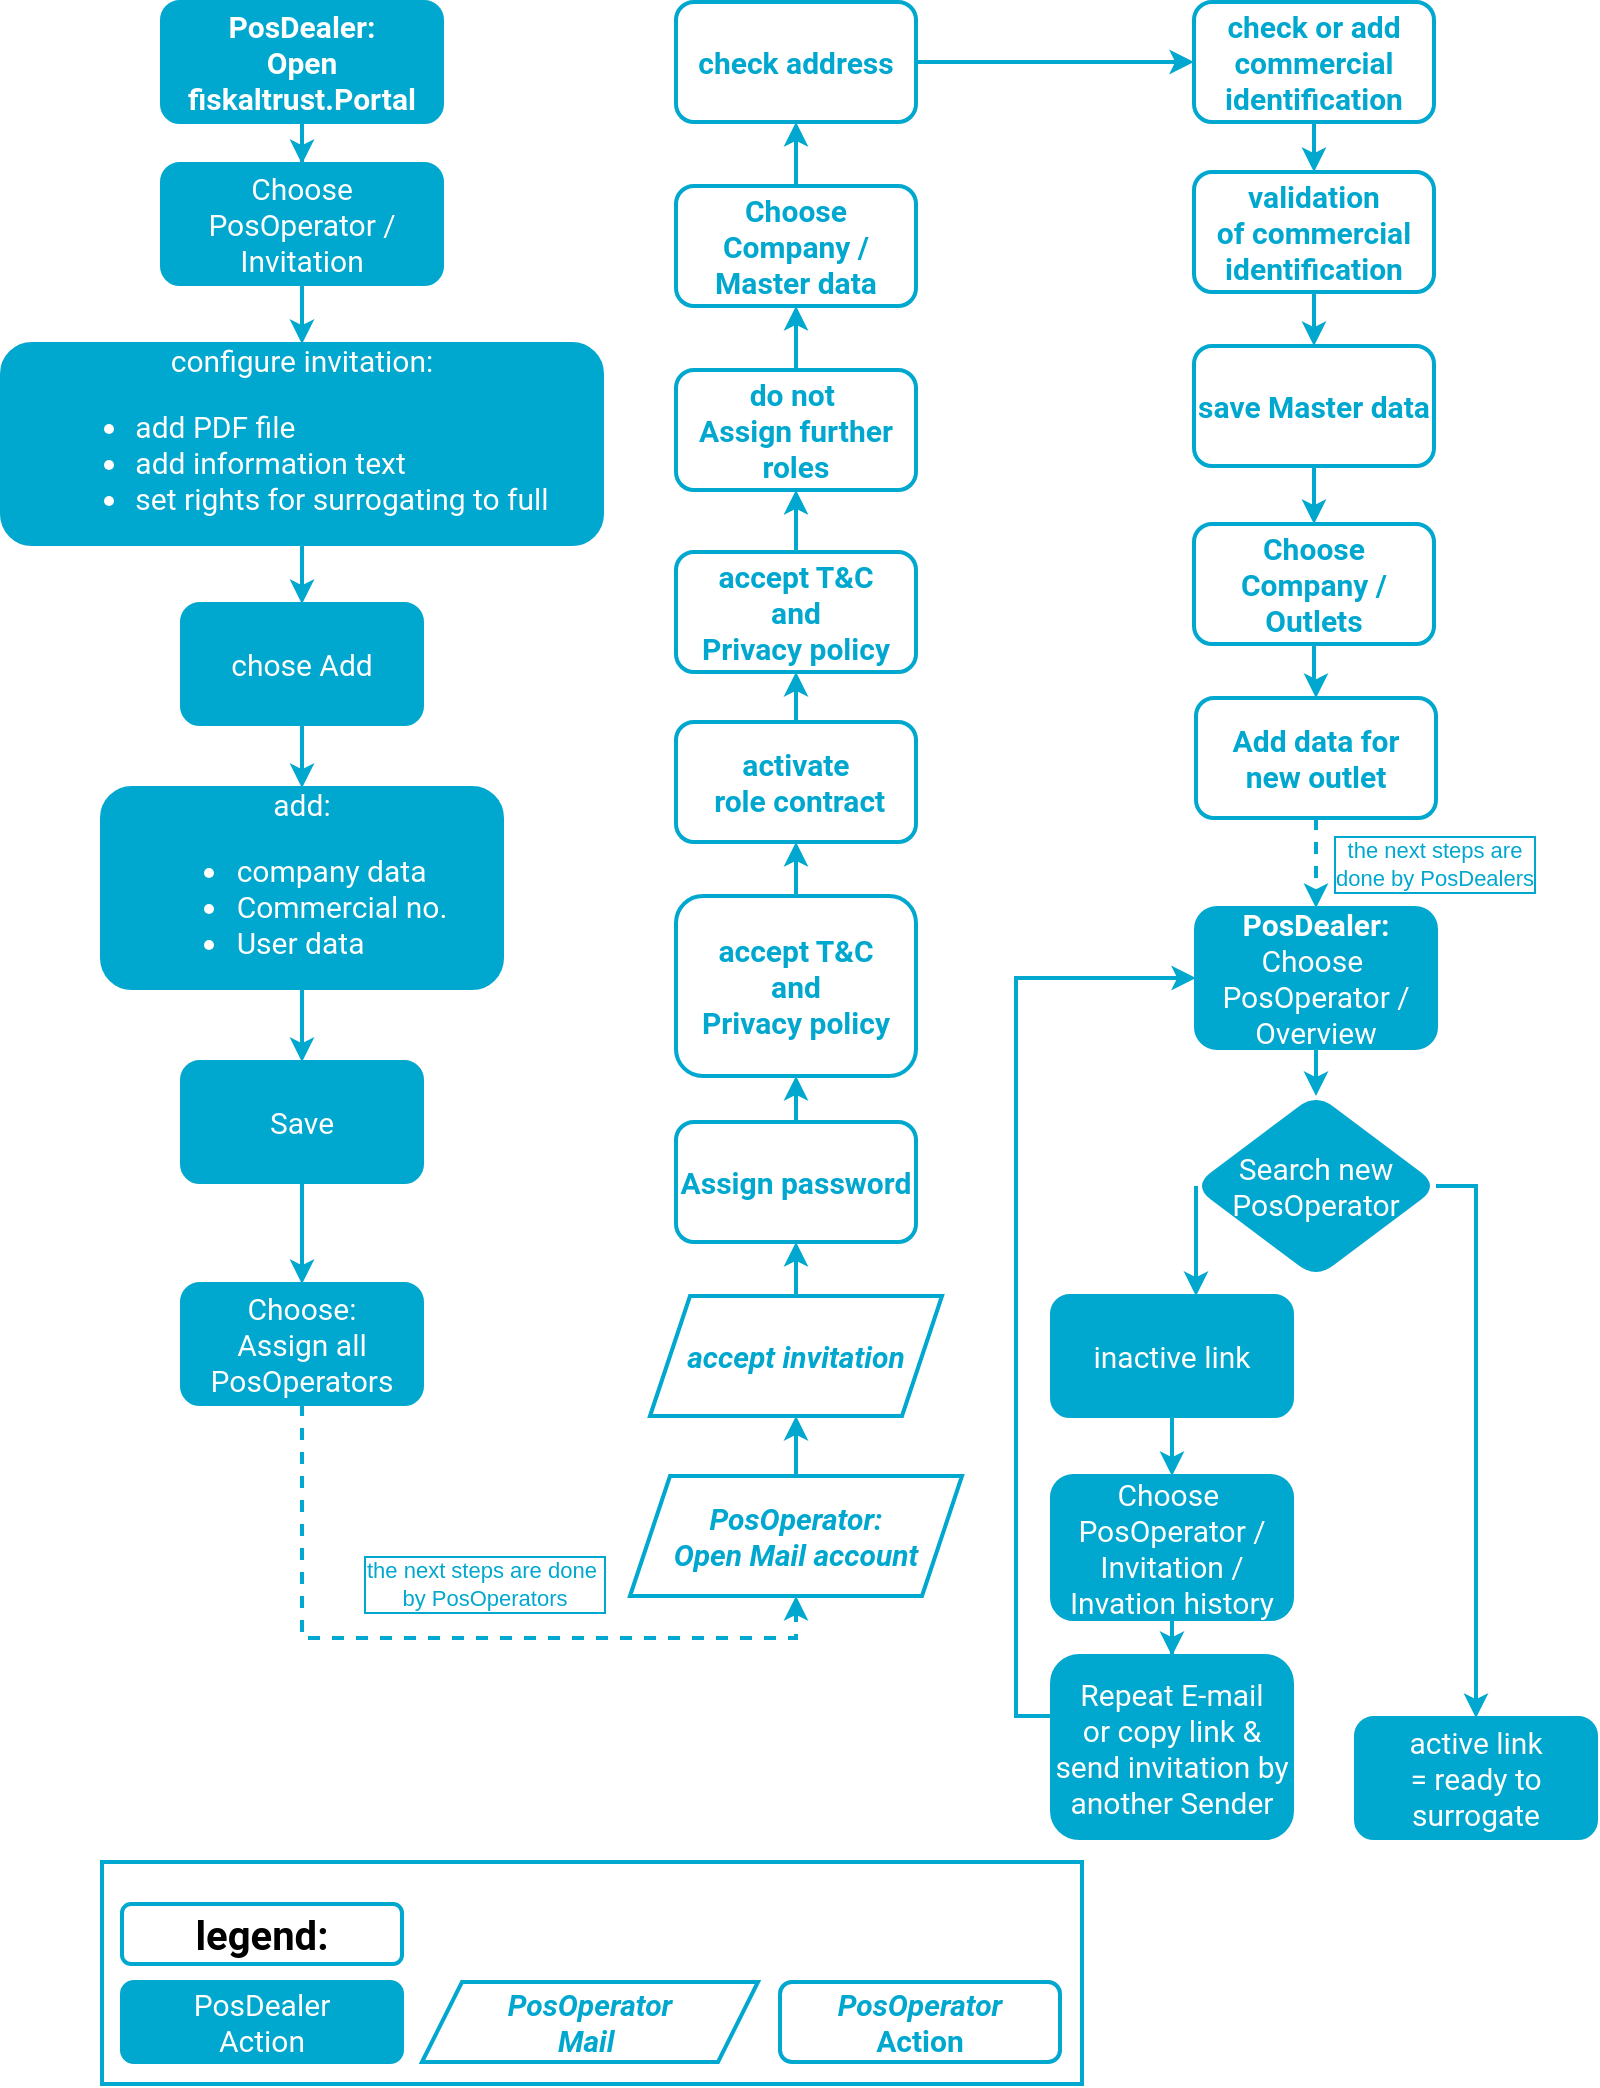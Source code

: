 <mxfile version="15.8.7" type="device"><diagram id="C5RBs43oDa-KdzZeNtuy" name="Page-1"><mxGraphModel dx="1929" dy="857" grid="1" gridSize="10" guides="1" tooltips="1" connect="1" arrows="1" fold="1" page="1" pageScale="1" pageWidth="827" pageHeight="1169" math="0" shadow="0"><root><mxCell id="WIyWlLk6GJQsqaUBKTNV-0"/><mxCell id="WIyWlLk6GJQsqaUBKTNV-1" parent="WIyWlLk6GJQsqaUBKTNV-0"/><mxCell id="Mn3AqxcqX_a29lvz7Gvl-0" value="" style="edgeStyle=orthogonalEdgeStyle;rounded=0;orthogonalLoop=1;jettySize=auto;html=1;fontFamily=Roboto;fontSize=24;fontColor=#00A7CE;strokeColor=#00A7CE;strokeWidth=2;" parent="WIyWlLk6GJQsqaUBKTNV-1" source="Mn3AqxcqX_a29lvz7Gvl-1" target="Mn3AqxcqX_a29lvz7Gvl-3" edge="1"><mxGeometry relative="1" as="geometry"/></mxCell><mxCell id="Mn3AqxcqX_a29lvz7Gvl-1" value="&lt;span style=&quot;font-weight: 700&quot;&gt;PosDealer:&lt;/span&gt;&lt;br style=&quot;font-weight: 700&quot;&gt;&lt;span style=&quot;font-weight: 700&quot;&gt;Open fiskaltrust.Portal&lt;/span&gt;&lt;span style=&quot;font-weight: 700 ; font-size: 15px&quot;&gt;&lt;br&gt;&lt;/span&gt;" style="whiteSpace=wrap;html=1;rounded=1;fontColor=#FFFFFF;strokeColor=#00A7CE;fillColor=#00A7CE;fontFamily=Roboto;fontSize=15;strokeWidth=2;" parent="WIyWlLk6GJQsqaUBKTNV-1" vertex="1"><mxGeometry x="-730" y="119" width="140" height="60" as="geometry"/></mxCell><mxCell id="Mn3AqxcqX_a29lvz7Gvl-18" value="" style="edgeStyle=orthogonalEdgeStyle;rounded=0;orthogonalLoop=1;jettySize=auto;html=1;fontColor=#00A7CE;strokeColor=#00A7CE;strokeWidth=2;" parent="WIyWlLk6GJQsqaUBKTNV-1" source="Mn3AqxcqX_a29lvz7Gvl-3" target="Mn3AqxcqX_a29lvz7Gvl-17" edge="1"><mxGeometry relative="1" as="geometry"/></mxCell><mxCell id="Mn3AqxcqX_a29lvz7Gvl-3" value="Choose&lt;br&gt;PosOperator / Invitation" style="whiteSpace=wrap;html=1;rounded=1;fontFamily=Roboto;fontSize=15;fontColor=#FFFFFF;strokeColor=#00A7CE;fillColor=#00A7CE;strokeWidth=2;" parent="WIyWlLk6GJQsqaUBKTNV-1" vertex="1"><mxGeometry x="-730" y="200" width="140" height="60" as="geometry"/></mxCell><mxCell id="Mn3AqxcqX_a29lvz7Gvl-20" value="" style="edgeStyle=orthogonalEdgeStyle;rounded=0;orthogonalLoop=1;jettySize=auto;html=1;fontColor=#00A7CE;strokeColor=#00A7CE;strokeWidth=2;" parent="WIyWlLk6GJQsqaUBKTNV-1" source="Mn3AqxcqX_a29lvz7Gvl-17" target="Mn3AqxcqX_a29lvz7Gvl-19" edge="1"><mxGeometry relative="1" as="geometry"/></mxCell><mxCell id="Mn3AqxcqX_a29lvz7Gvl-17" value="configure invitation:&lt;br&gt;&lt;ul&gt;&lt;li style=&quot;text-align: left&quot;&gt;&lt;span&gt;add PDF file&lt;/span&gt;&lt;br&gt;&lt;/li&gt;&lt;li style=&quot;text-align: left&quot;&gt;add information&amp;nbsp;text&lt;/li&gt;&lt;li style=&quot;text-align: left&quot;&gt;set rights for surrogating to full&lt;/li&gt;&lt;/ul&gt;" style="whiteSpace=wrap;html=1;rounded=1;fontFamily=Roboto;fontSize=15;fontColor=#FFFFFF;strokeColor=#00A7CE;fillColor=#00A7CE;strokeWidth=2;" parent="WIyWlLk6GJQsqaUBKTNV-1" vertex="1"><mxGeometry x="-810" y="290" width="300" height="100" as="geometry"/></mxCell><mxCell id="Mn3AqxcqX_a29lvz7Gvl-95" value="" style="edgeStyle=orthogonalEdgeStyle;rounded=0;orthogonalLoop=1;jettySize=auto;html=1;fontColor=#00A7CE;strokeColor=#00A7CE;strokeWidth=2;" parent="WIyWlLk6GJQsqaUBKTNV-1" source="Mn3AqxcqX_a29lvz7Gvl-19" target="Mn3AqxcqX_a29lvz7Gvl-21" edge="1"><mxGeometry relative="1" as="geometry"/></mxCell><mxCell id="Mn3AqxcqX_a29lvz7Gvl-19" value="chose Add" style="whiteSpace=wrap;html=1;rounded=1;fontFamily=Roboto;fontSize=15;fontColor=#FFFFFF;strokeColor=#00A7CE;fillColor=#00A7CE;strokeWidth=2;" parent="WIyWlLk6GJQsqaUBKTNV-1" vertex="1"><mxGeometry x="-720" y="420" width="120" height="60" as="geometry"/></mxCell><mxCell id="Mn3AqxcqX_a29lvz7Gvl-96" value="" style="edgeStyle=orthogonalEdgeStyle;rounded=0;orthogonalLoop=1;jettySize=auto;html=1;fontColor=#00A7CE;strokeColor=#00A7CE;strokeWidth=2;" parent="WIyWlLk6GJQsqaUBKTNV-1" source="Mn3AqxcqX_a29lvz7Gvl-21" target="Mn3AqxcqX_a29lvz7Gvl-23" edge="1"><mxGeometry relative="1" as="geometry"/></mxCell><mxCell id="Mn3AqxcqX_a29lvz7Gvl-21" value="add:&lt;br&gt;&lt;ul&gt;&lt;li style=&quot;text-align: left&quot;&gt;company data&lt;/li&gt;&lt;li style=&quot;text-align: left&quot;&gt;Commercial no.&lt;/li&gt;&lt;li style=&quot;text-align: left&quot;&gt;User data&lt;/li&gt;&lt;/ul&gt;" style="whiteSpace=wrap;html=1;rounded=1;fontFamily=Roboto;fontSize=15;fontColor=#FFFFFF;strokeColor=#00A7CE;fillColor=#00A7CE;strokeWidth=2;" parent="WIyWlLk6GJQsqaUBKTNV-1" vertex="1"><mxGeometry x="-760" y="512" width="200" height="100" as="geometry"/></mxCell><mxCell id="Mn3AqxcqX_a29lvz7Gvl-26" value="" style="edgeStyle=orthogonalEdgeStyle;rounded=0;orthogonalLoop=1;jettySize=auto;html=1;fontColor=#00A7CE;strokeColor=#00A7CE;strokeWidth=2;" parent="WIyWlLk6GJQsqaUBKTNV-1" source="Mn3AqxcqX_a29lvz7Gvl-23" target="Mn3AqxcqX_a29lvz7Gvl-25" edge="1"><mxGeometry relative="1" as="geometry"/></mxCell><mxCell id="Mn3AqxcqX_a29lvz7Gvl-23" value="Save" style="whiteSpace=wrap;html=1;rounded=1;fontFamily=Roboto;fontSize=15;fontColor=#FFFFFF;strokeColor=#00A7CE;fillColor=#00A7CE;strokeWidth=2;" parent="WIyWlLk6GJQsqaUBKTNV-1" vertex="1"><mxGeometry x="-720" y="649" width="120" height="60" as="geometry"/></mxCell><mxCell id="Mn3AqxcqX_a29lvz7Gvl-97" value="" style="edgeStyle=orthogonalEdgeStyle;rounded=0;orthogonalLoop=1;jettySize=auto;html=1;fontColor=#00A7CE;strokeColor=#00A7CE;strokeWidth=2;dashed=1;" parent="WIyWlLk6GJQsqaUBKTNV-1" source="Mn3AqxcqX_a29lvz7Gvl-25" target="Mn3AqxcqX_a29lvz7Gvl-34" edge="1"><mxGeometry relative="1" as="geometry"><Array as="points"><mxPoint x="-660" y="937"/></Array></mxGeometry></mxCell><mxCell id="ZRFN3C4wDWSNYqObKdDk-2" value="&lt;font&gt;the next steps are done&amp;nbsp;&lt;br&gt;by PosOperators&lt;/font&gt;" style="edgeLabel;html=1;align=center;verticalAlign=middle;resizable=0;points=[];labelBorderColor=#00A7CE;labelBackgroundColor=none;fontColor=#00A7CE;" parent="Mn3AqxcqX_a29lvz7Gvl-97" vertex="1" connectable="0"><mxGeometry x="-0.172" y="1" relative="1" as="geometry"><mxPoint x="48" y="-26" as="offset"/></mxGeometry></mxCell><mxCell id="Mn3AqxcqX_a29lvz7Gvl-25" value="Choose:&lt;br&gt;Assign all PosOperators" style="whiteSpace=wrap;html=1;rounded=1;fontFamily=Roboto;fontSize=15;fontColor=#FFFFFF;strokeColor=#00A7CE;fillColor=#00A7CE;strokeWidth=2;" parent="WIyWlLk6GJQsqaUBKTNV-1" vertex="1"><mxGeometry x="-720" y="760" width="120" height="60" as="geometry"/></mxCell><mxCell id="Mn3AqxcqX_a29lvz7Gvl-33" value="" style="edgeStyle=orthogonalEdgeStyle;rounded=0;orthogonalLoop=1;jettySize=auto;html=1;fontFamily=Roboto;fontSize=24;fontColor=#00A7CE;strokeColor=#00A7CE;strokeWidth=2;" parent="WIyWlLk6GJQsqaUBKTNV-1" source="Mn3AqxcqX_a29lvz7Gvl-34" target="Mn3AqxcqX_a29lvz7Gvl-36" edge="1"><mxGeometry relative="1" as="geometry"/></mxCell><mxCell id="Mn3AqxcqX_a29lvz7Gvl-34" value="PosOperator:&lt;br&gt;Open Mail account" style="shape=parallelogram;perimeter=parallelogramPerimeter;whiteSpace=wrap;html=1;fixedSize=1;labelBackgroundColor=#;fontFamily=Roboto;fontSize=15;fontColor=#00A7CE;strokeColor=#00A7CE;fillColor=none;fontStyle=3;strokeWidth=2;" parent="WIyWlLk6GJQsqaUBKTNV-1" vertex="1"><mxGeometry x="-496" y="856" width="166" height="60" as="geometry"/></mxCell><mxCell id="Mn3AqxcqX_a29lvz7Gvl-35" value="" style="edgeStyle=orthogonalEdgeStyle;rounded=0;orthogonalLoop=1;jettySize=auto;html=1;fontFamily=Roboto;fontSize=24;fontColor=#00A7CE;strokeColor=#00A7CE;strokeWidth=2;exitX=0.5;exitY=0;exitDx=0;exitDy=0;" parent="WIyWlLk6GJQsqaUBKTNV-1" source="Mn3AqxcqX_a29lvz7Gvl-36" target="Mn3AqxcqX_a29lvz7Gvl-38" edge="1"><mxGeometry relative="1" as="geometry"><mxPoint x="-414.0" y="796" as="sourcePoint"/></mxGeometry></mxCell><mxCell id="Mn3AqxcqX_a29lvz7Gvl-36" value="accept invitation" style="shape=parallelogram;perimeter=parallelogramPerimeter;whiteSpace=wrap;html=1;fixedSize=1;labelBackgroundColor=#;fontFamily=Roboto;fontSize=15;fontColor=#00A7CE;strokeColor=#00A7CE;fillColor=none;fontStyle=3;strokeWidth=2;" parent="WIyWlLk6GJQsqaUBKTNV-1" vertex="1"><mxGeometry x="-486" y="766" width="146" height="60" as="geometry"/></mxCell><mxCell id="Mn3AqxcqX_a29lvz7Gvl-37" value="" style="edgeStyle=orthogonalEdgeStyle;rounded=0;orthogonalLoop=1;jettySize=auto;html=1;fontFamily=Roboto;fontSize=24;fontColor=#00A7CE;strokeColor=#00A7CE;strokeWidth=2;" parent="WIyWlLk6GJQsqaUBKTNV-1" source="Mn3AqxcqX_a29lvz7Gvl-38" target="Mn3AqxcqX_a29lvz7Gvl-40" edge="1"><mxGeometry relative="1" as="geometry"/></mxCell><mxCell id="Mn3AqxcqX_a29lvz7Gvl-38" value="Assign password" style="whiteSpace=wrap;html=1;rounded=1;fontFamily=Roboto;fontSize=15;fontColor=#00A7CE;fontStyle=1;strokeColor=#00A7CE;strokeWidth=2;" parent="WIyWlLk6GJQsqaUBKTNV-1" vertex="1"><mxGeometry x="-473" y="679" width="120" height="60" as="geometry"/></mxCell><mxCell id="Mn3AqxcqX_a29lvz7Gvl-39" value="" style="edgeStyle=orthogonalEdgeStyle;rounded=0;orthogonalLoop=1;jettySize=auto;html=1;strokeColor=#00A7CE;strokeWidth=2;" parent="WIyWlLk6GJQsqaUBKTNV-1" source="Mn3AqxcqX_a29lvz7Gvl-40" target="Mn3AqxcqX_a29lvz7Gvl-50" edge="1"><mxGeometry relative="1" as="geometry"/></mxCell><mxCell id="Mn3AqxcqX_a29lvz7Gvl-40" value="accept T&amp;amp;C&lt;br&gt;and &lt;br&gt;Privacy policy" style="whiteSpace=wrap;html=1;rounded=1;fontFamily=Roboto;fontSize=15;fontColor=#00A7CE;fontStyle=1;strokeColor=#00A7CE;strokeWidth=2;" parent="WIyWlLk6GJQsqaUBKTNV-1" vertex="1"><mxGeometry x="-473" y="566" width="120" height="90" as="geometry"/></mxCell><mxCell id="Mn3AqxcqX_a29lvz7Gvl-99" value="" style="edgeStyle=orthogonalEdgeStyle;rounded=0;orthogonalLoop=1;jettySize=auto;html=1;fontColor=#00A7CE;strokeColor=#00A7CE;strokeWidth=2;" parent="WIyWlLk6GJQsqaUBKTNV-1" source="Mn3AqxcqX_a29lvz7Gvl-42" target="Mn3AqxcqX_a29lvz7Gvl-44" edge="1"><mxGeometry relative="1" as="geometry"/></mxCell><mxCell id="Mn3AqxcqX_a29lvz7Gvl-42" value="Choose Company / Master data" style="whiteSpace=wrap;html=1;rounded=1;fontFamily=Roboto;fontSize=15;fontColor=#00A7CE;fontStyle=1;strokeColor=#00A7CE;strokeWidth=2;" parent="WIyWlLk6GJQsqaUBKTNV-1" vertex="1"><mxGeometry x="-473" y="211" width="120" height="60" as="geometry"/></mxCell><mxCell id="Mn3AqxcqX_a29lvz7Gvl-103" value="" style="edgeStyle=orthogonalEdgeStyle;rounded=0;orthogonalLoop=1;jettySize=auto;html=1;fontColor=#00A7CE;strokeColor=#00A7CE;strokeWidth=2;entryX=0.5;entryY=0;entryDx=0;entryDy=0;" parent="WIyWlLk6GJQsqaUBKTNV-1" source="Mn3AqxcqX_a29lvz7Gvl-46" target="puUZkzGOgNQU4tXlGvYH-48" edge="1"><mxGeometry relative="1" as="geometry"><mxPoint x="-225.0" y="153" as="targetPoint"/></mxGeometry></mxCell><mxCell id="Mn3AqxcqX_a29lvz7Gvl-46" value="check or add commercial identification" style="whiteSpace=wrap;html=1;rounded=1;fontFamily=Roboto;fontSize=15;fontColor=#00A7CE;fontStyle=1;strokeColor=#00A7CE;strokeWidth=2;" parent="WIyWlLk6GJQsqaUBKTNV-1" vertex="1"><mxGeometry x="-214" y="119" width="120" height="60" as="geometry"/></mxCell><mxCell id="Mn3AqxcqX_a29lvz7Gvl-49" value="" style="edgeStyle=orthogonalEdgeStyle;rounded=0;orthogonalLoop=1;jettySize=auto;html=1;fontColor=#00A7CE;strokeColor=#00A7CE;strokeWidth=2;" parent="WIyWlLk6GJQsqaUBKTNV-1" source="Mn3AqxcqX_a29lvz7Gvl-50" target="Mn3AqxcqX_a29lvz7Gvl-52" edge="1"><mxGeometry relative="1" as="geometry"/></mxCell><mxCell id="Mn3AqxcqX_a29lvz7Gvl-50" value="activate&lt;br&gt;&amp;nbsp;role contract" style="whiteSpace=wrap;html=1;rounded=1;fontFamily=Roboto;fontSize=15;fontColor=#00A7CE;fontStyle=1;strokeColor=#00A7CE;strokeWidth=2;" parent="WIyWlLk6GJQsqaUBKTNV-1" vertex="1"><mxGeometry x="-473" y="479" width="120" height="60" as="geometry"/></mxCell><mxCell id="Mn3AqxcqX_a29lvz7Gvl-51" value="" style="edgeStyle=orthogonalEdgeStyle;rounded=0;orthogonalLoop=1;jettySize=auto;html=1;fontColor=#00A7CE;strokeColor=#00A7CE;strokeWidth=2;" parent="WIyWlLk6GJQsqaUBKTNV-1" source="Mn3AqxcqX_a29lvz7Gvl-52" target="Mn3AqxcqX_a29lvz7Gvl-54" edge="1"><mxGeometry relative="1" as="geometry"/></mxCell><mxCell id="Mn3AqxcqX_a29lvz7Gvl-52" value="&lt;span&gt;accept T&amp;amp;C&lt;/span&gt;&lt;br&gt;&lt;span&gt;and &lt;br&gt;Privacy policy&lt;/span&gt;" style="whiteSpace=wrap;html=1;rounded=1;fontFamily=Roboto;fontSize=15;fontColor=#00A7CE;fontStyle=1;strokeColor=#00A7CE;strokeWidth=2;" parent="WIyWlLk6GJQsqaUBKTNV-1" vertex="1"><mxGeometry x="-473" y="394" width="120" height="60" as="geometry"/></mxCell><mxCell id="Mn3AqxcqX_a29lvz7Gvl-101" value="" style="edgeStyle=orthogonalEdgeStyle;rounded=0;orthogonalLoop=1;jettySize=auto;html=1;fontColor=#00A7CE;strokeColor=#00A7CE;strokeWidth=2;" parent="WIyWlLk6GJQsqaUBKTNV-1" source="Mn3AqxcqX_a29lvz7Gvl-54" target="Mn3AqxcqX_a29lvz7Gvl-42" edge="1"><mxGeometry relative="1" as="geometry"/></mxCell><mxCell id="Mn3AqxcqX_a29lvz7Gvl-54" value="&lt;h4&gt;do not&amp;nbsp;&lt;br&gt;Assign further roles&lt;/h4&gt;" style="whiteSpace=wrap;html=1;rounded=1;fontFamily=Roboto;fontSize=15;fontColor=#00A7CE;fontStyle=1;strokeColor=#00A7CE;strokeWidth=2;" parent="WIyWlLk6GJQsqaUBKTNV-1" vertex="1"><mxGeometry x="-473" y="303" width="120" height="60" as="geometry"/></mxCell><mxCell id="Mn3AqxcqX_a29lvz7Gvl-100" value="" style="edgeStyle=orthogonalEdgeStyle;rounded=0;orthogonalLoop=1;jettySize=auto;html=1;fontColor=#00A7CE;strokeColor=#00A7CE;strokeWidth=2;" parent="WIyWlLk6GJQsqaUBKTNV-1" source="Mn3AqxcqX_a29lvz7Gvl-44" target="Mn3AqxcqX_a29lvz7Gvl-46" edge="1"><mxGeometry relative="1" as="geometry"/></mxCell><mxCell id="Mn3AqxcqX_a29lvz7Gvl-44" value="check address" style="whiteSpace=wrap;html=1;rounded=1;fontFamily=Roboto;fontSize=15;fontColor=#00A7CE;fontStyle=1;strokeColor=#00A7CE;strokeWidth=2;" parent="WIyWlLk6GJQsqaUBKTNV-1" vertex="1"><mxGeometry x="-473" y="119" width="120" height="60" as="geometry"/></mxCell><mxCell id="puUZkzGOgNQU4tXlGvYH-16" value="" style="group" parent="WIyWlLk6GJQsqaUBKTNV-1" vertex="1" connectable="0"><mxGeometry x="-760" y="1049" width="490" height="111" as="geometry"/></mxCell><mxCell id="puUZkzGOgNQU4tXlGvYH-17" value="" style="rounded=0;whiteSpace=wrap;html=1;fillColor=none;strokeWidth=2;strokeColor=#00A7CE;" parent="puUZkzGOgNQU4tXlGvYH-16" vertex="1"><mxGeometry width="490" height="111" as="geometry"/></mxCell><mxCell id="puUZkzGOgNQU4tXlGvYH-18" value="&lt;span style=&quot;font-size: 15px&quot;&gt;PosDealer&lt;br&gt;Action&lt;/span&gt;" style="whiteSpace=wrap;html=1;rounded=1;fontFamily=Roboto;fontSize=15;fontColor=#FFFFFF;strokeColor=#00A7CE;fillColor=#00A7CE;strokeWidth=2;" parent="puUZkzGOgNQU4tXlGvYH-16" vertex="1"><mxGeometry x="10" y="60" width="140" height="40" as="geometry"/></mxCell><mxCell id="puUZkzGOgNQU4tXlGvYH-19" value="&lt;i&gt;PosOperator&lt;br&gt;&lt;/i&gt;Action" style="whiteSpace=wrap;html=1;rounded=1;fontFamily=Roboto;fontStyle=1;fontSize=15;fontColor=#00A7CE;strokeColor=#00A7CE;strokeWidth=2;" parent="puUZkzGOgNQU4tXlGvYH-16" vertex="1"><mxGeometry x="339" y="60" width="140" height="40" as="geometry"/></mxCell><mxCell id="puUZkzGOgNQU4tXlGvYH-20" value="&lt;font style=&quot;font-size: 20px&quot;&gt;legend:&lt;/font&gt;" style="whiteSpace=wrap;html=1;rounded=1;fontFamily=Roboto;fontStyle=1;fontSize=15;strokeWidth=2;strokeColor=#00A7CE;" parent="puUZkzGOgNQU4tXlGvYH-16" vertex="1"><mxGeometry x="10" y="21" width="140" height="30" as="geometry"/></mxCell><mxCell id="puUZkzGOgNQU4tXlGvYH-21" value="PosOperator&lt;br&gt;Mail&amp;nbsp;" style="shape=parallelogram;perimeter=parallelogramPerimeter;whiteSpace=wrap;html=1;fixedSize=1;labelBackgroundColor=#;fontFamily=Roboto;fontSize=15;fontColor=#00A7CE;strokeColor=#00A7CE;fillColor=none;fontStyle=3;strokeWidth=2;" parent="puUZkzGOgNQU4tXlGvYH-16" vertex="1"><mxGeometry x="160" y="60" width="168" height="40" as="geometry"/></mxCell><mxCell id="puUZkzGOgNQU4tXlGvYH-45" value="" style="edgeStyle=orthogonalEdgeStyle;rounded=0;orthogonalLoop=1;jettySize=auto;html=1;strokeColor=#00A7CE;strokeWidth=2;" parent="WIyWlLk6GJQsqaUBKTNV-1" source="puUZkzGOgNQU4tXlGvYH-46" target="puUZkzGOgNQU4tXlGvYH-62" edge="1"><mxGeometry relative="1" as="geometry"/></mxCell><mxCell id="puUZkzGOgNQU4tXlGvYH-46" value="save Master data" style="whiteSpace=wrap;html=1;rounded=1;fontFamily=Roboto;fontSize=15;fontColor=#00A7CE;fontStyle=1;strokeColor=#00A7CE;strokeWidth=2;" parent="WIyWlLk6GJQsqaUBKTNV-1" vertex="1"><mxGeometry x="-214" y="291" width="120" height="60" as="geometry"/></mxCell><mxCell id="puUZkzGOgNQU4tXlGvYH-47" value="" style="edgeStyle=orthogonalEdgeStyle;rounded=0;orthogonalLoop=1;jettySize=auto;html=1;fontColor=#00A7CE;strokeColor=#00A7CE;strokeWidth=2;entryX=0.5;entryY=0;entryDx=0;entryDy=0;" parent="WIyWlLk6GJQsqaUBKTNV-1" source="puUZkzGOgNQU4tXlGvYH-48" target="puUZkzGOgNQU4tXlGvYH-46" edge="1"><mxGeometry relative="1" as="geometry"><mxPoint x="-144" y="389" as="targetPoint"/></mxGeometry></mxCell><mxCell id="puUZkzGOgNQU4tXlGvYH-48" value="validation&lt;br&gt;of commercial identification" style="whiteSpace=wrap;html=1;rounded=1;fontFamily=Roboto;fontSize=15;fontColor=#00A7CE;fontStyle=1;strokeColor=#00A7CE;strokeWidth=2;" parent="WIyWlLk6GJQsqaUBKTNV-1" vertex="1"><mxGeometry x="-214" y="204" width="120" height="60" as="geometry"/></mxCell><mxCell id="puUZkzGOgNQU4tXlGvYH-49" value="" style="edgeStyle=orthogonalEdgeStyle;rounded=0;orthogonalLoop=1;jettySize=auto;html=1;fontColor=#00A7CE;strokeColor=#00A7CE;strokeWidth=2;" parent="WIyWlLk6GJQsqaUBKTNV-1" source="puUZkzGOgNQU4tXlGvYH-50" target="puUZkzGOgNQU4tXlGvYH-53" edge="1"><mxGeometry relative="1" as="geometry"/></mxCell><mxCell id="puUZkzGOgNQU4tXlGvYH-50" value="&lt;span style=&quot;font-weight: 700&quot;&gt;PosDealer:&lt;br&gt;&lt;/span&gt;Choose&amp;nbsp;&lt;br&gt;PosOperator / Overview" style="whiteSpace=wrap;html=1;rounded=1;fontFamily=Roboto;fontSize=15;fontColor=#FFFFFF;strokeColor=#00A7CE;fillColor=#00A7CE;strokeWidth=2;" parent="WIyWlLk6GJQsqaUBKTNV-1" vertex="1"><mxGeometry x="-213" y="572" width="120" height="70" as="geometry"/></mxCell><mxCell id="puUZkzGOgNQU4tXlGvYH-51" value="" style="edgeStyle=orthogonalEdgeStyle;rounded=0;orthogonalLoop=1;jettySize=auto;html=1;fontColor=#00A7CE;strokeColor=#00A7CE;strokeWidth=2;startArrow=none;exitX=0;exitY=0.5;exitDx=0;exitDy=0;" parent="WIyWlLk6GJQsqaUBKTNV-1" source="puUZkzGOgNQU4tXlGvYH-53" target="puUZkzGOgNQU4tXlGvYH-55" edge="1"><mxGeometry relative="1" as="geometry"><mxPoint x="-153" y="757" as="sourcePoint"/><Array as="points"><mxPoint x="-213" y="797"/></Array></mxGeometry></mxCell><mxCell id="puUZkzGOgNQU4tXlGvYH-52" style="edgeStyle=orthogonalEdgeStyle;rounded=0;orthogonalLoop=1;jettySize=auto;html=1;exitX=1;exitY=0.5;exitDx=0;exitDy=0;entryX=0.5;entryY=0;entryDx=0;entryDy=0;fontColor=#00A7CE;strokeColor=#00A7CE;strokeWidth=2;" parent="WIyWlLk6GJQsqaUBKTNV-1" source="puUZkzGOgNQU4tXlGvYH-53" target="puUZkzGOgNQU4tXlGvYH-60" edge="1"><mxGeometry relative="1" as="geometry"><mxPoint x="-67" y="994.66" as="targetPoint"/></mxGeometry></mxCell><mxCell id="puUZkzGOgNQU4tXlGvYH-53" value="Search new PosOperator" style="rhombus;whiteSpace=wrap;html=1;rounded=1;fontFamily=Roboto;fontSize=15;fontColor=#FFFFFF;strokeColor=#00A7CE;fillColor=#00A7CE;strokeWidth=2;" parent="WIyWlLk6GJQsqaUBKTNV-1" vertex="1"><mxGeometry x="-213" y="666" width="120" height="90" as="geometry"/></mxCell><mxCell id="puUZkzGOgNQU4tXlGvYH-54" value="" style="edgeStyle=orthogonalEdgeStyle;rounded=0;orthogonalLoop=1;jettySize=auto;html=1;fontColor=#00A7CE;strokeColor=#00A7CE;strokeWidth=2;" parent="WIyWlLk6GJQsqaUBKTNV-1" source="puUZkzGOgNQU4tXlGvYH-55" target="puUZkzGOgNQU4tXlGvYH-57" edge="1"><mxGeometry relative="1" as="geometry"/></mxCell><mxCell id="puUZkzGOgNQU4tXlGvYH-55" value="inactive link" style="whiteSpace=wrap;html=1;rounded=1;fontFamily=Roboto;fontSize=15;fontColor=#FFFFFF;strokeColor=#00A7CE;fillColor=#00A7CE;strokeWidth=2;" parent="WIyWlLk6GJQsqaUBKTNV-1" vertex="1"><mxGeometry x="-285" y="766" width="120" height="60" as="geometry"/></mxCell><mxCell id="puUZkzGOgNQU4tXlGvYH-56" value="" style="edgeStyle=orthogonalEdgeStyle;rounded=0;orthogonalLoop=1;jettySize=auto;html=1;fontColor=#00A7CE;strokeColor=#00A7CE;strokeWidth=2;" parent="WIyWlLk6GJQsqaUBKTNV-1" source="puUZkzGOgNQU4tXlGvYH-57" target="puUZkzGOgNQU4tXlGvYH-59" edge="1"><mxGeometry relative="1" as="geometry"/></mxCell><mxCell id="puUZkzGOgNQU4tXlGvYH-57" value="Choose&amp;nbsp;&lt;br&gt;PosOperator / Invitation / Invation history" style="whiteSpace=wrap;html=1;rounded=1;fontFamily=Roboto;fontSize=15;fontColor=#FFFFFF;strokeColor=#00A7CE;fillColor=#00A7CE;strokeWidth=2;" parent="WIyWlLk6GJQsqaUBKTNV-1" vertex="1"><mxGeometry x="-285" y="856" width="120" height="71.5" as="geometry"/></mxCell><mxCell id="puUZkzGOgNQU4tXlGvYH-58" value="" style="edgeStyle=orthogonalEdgeStyle;rounded=0;orthogonalLoop=1;jettySize=auto;html=1;fontColor=#00A7CE;strokeColor=#00A7CE;strokeWidth=2;exitX=0;exitY=0.5;exitDx=0;exitDy=0;entryX=0;entryY=0.5;entryDx=0;entryDy=0;" parent="WIyWlLk6GJQsqaUBKTNV-1" source="puUZkzGOgNQU4tXlGvYH-59" target="puUZkzGOgNQU4tXlGvYH-50" edge="1"><mxGeometry relative="1" as="geometry"><mxPoint x="-213" y="572" as="targetPoint"/><Array as="points"><mxPoint x="-285" y="976"/><mxPoint x="-303" y="976"/><mxPoint x="-303" y="607"/></Array></mxGeometry></mxCell><mxCell id="puUZkzGOgNQU4tXlGvYH-59" value="Repeat E-mail&lt;br&gt;or copy link &amp;amp; send invitation by another Sender" style="whiteSpace=wrap;html=1;rounded=1;fontFamily=Roboto;fontSize=15;fontColor=#FFFFFF;strokeColor=#00A7CE;fillColor=#00A7CE;strokeWidth=2;" parent="WIyWlLk6GJQsqaUBKTNV-1" vertex="1"><mxGeometry x="-285" y="946" width="120" height="91" as="geometry"/></mxCell><mxCell id="puUZkzGOgNQU4tXlGvYH-60" value="active link&lt;br&gt;= ready to surrogate" style="whiteSpace=wrap;html=1;rounded=1;fontFamily=Roboto;fontSize=15;fontColor=#FFFFFF;strokeColor=#00A7CE;fillColor=#00A7CE;strokeWidth=2;" parent="WIyWlLk6GJQsqaUBKTNV-1" vertex="1"><mxGeometry x="-133" y="977" width="120" height="60" as="geometry"/></mxCell><mxCell id="puUZkzGOgNQU4tXlGvYH-61" value="" style="edgeStyle=orthogonalEdgeStyle;rounded=0;orthogonalLoop=1;jettySize=auto;html=1;strokeColor=#00A7CE;strokeWidth=2;" parent="WIyWlLk6GJQsqaUBKTNV-1" source="puUZkzGOgNQU4tXlGvYH-62" target="puUZkzGOgNQU4tXlGvYH-64" edge="1"><mxGeometry relative="1" as="geometry"/></mxCell><mxCell id="puUZkzGOgNQU4tXlGvYH-62" value="Choose Company / Outlets" style="whiteSpace=wrap;html=1;rounded=1;fontFamily=Roboto;fontSize=15;fontColor=#00A7CE;fontStyle=1;strokeColor=#00A7CE;strokeWidth=2;" parent="WIyWlLk6GJQsqaUBKTNV-1" vertex="1"><mxGeometry x="-214" y="380" width="120" height="60" as="geometry"/></mxCell><mxCell id="puUZkzGOgNQU4tXlGvYH-63" value="" style="edgeStyle=orthogonalEdgeStyle;rounded=0;orthogonalLoop=1;jettySize=auto;html=1;strokeColor=#00A7CE;strokeWidth=2;dashed=1;entryX=0.5;entryY=0;entryDx=0;entryDy=0;exitX=0.5;exitY=1;exitDx=0;exitDy=0;" parent="WIyWlLk6GJQsqaUBKTNV-1" source="puUZkzGOgNQU4tXlGvYH-64" target="puUZkzGOgNQU4tXlGvYH-50" edge="1"><mxGeometry relative="1" as="geometry"><mxPoint x="-156.0" y="444" as="sourcePoint"/><mxPoint x="-93" y="510" as="targetPoint"/></mxGeometry></mxCell><mxCell id="ZRFN3C4wDWSNYqObKdDk-3" value="the next steps are &lt;br&gt;done by PosDealers" style="edgeLabel;html=1;align=center;verticalAlign=middle;resizable=0;points=[];fontColor=#00A7CE;labelBorderColor=#00A7CE;labelBackgroundColor=none;" parent="puUZkzGOgNQU4tXlGvYH-63" vertex="1" connectable="0"><mxGeometry x="-0.283" relative="1" as="geometry"><mxPoint x="59" y="7" as="offset"/></mxGeometry></mxCell><mxCell id="puUZkzGOgNQU4tXlGvYH-64" value="Add data for&lt;br&gt;new outlet" style="whiteSpace=wrap;html=1;rounded=1;fontFamily=Roboto;fontSize=15;fontColor=#00A7CE;fontStyle=1;strokeColor=#00A7CE;strokeWidth=2;" parent="WIyWlLk6GJQsqaUBKTNV-1" vertex="1"><mxGeometry x="-213" y="467" width="120" height="60" as="geometry"/></mxCell></root></mxGraphModel></diagram></mxfile>